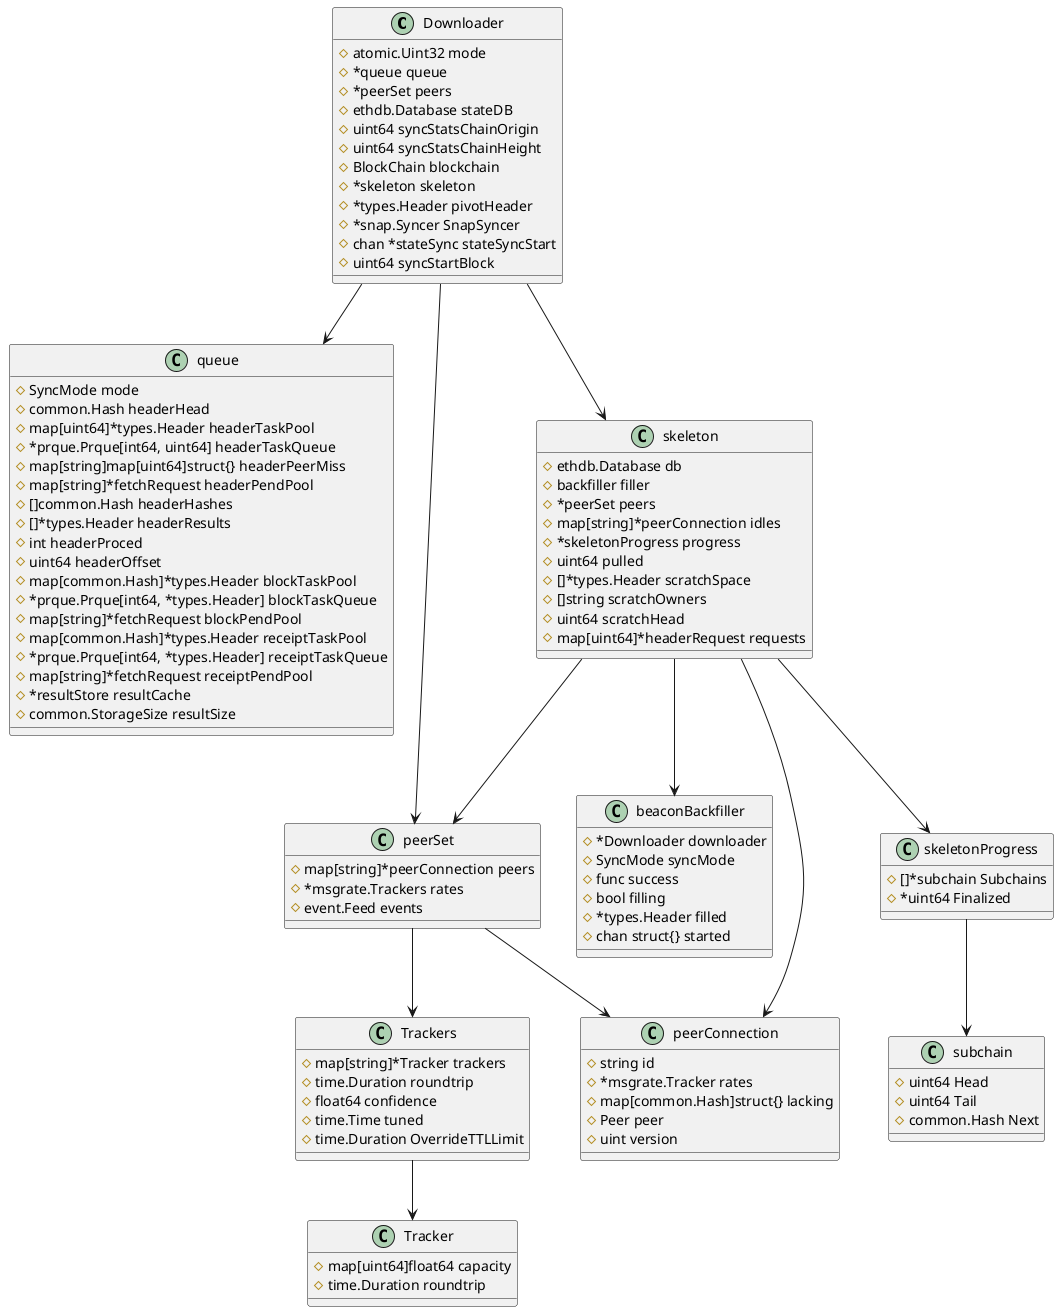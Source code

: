 @startuml
class Downloader {
    # atomic.Uint32 mode
    # *queue queue
    # *peerSet peers
    # ethdb.Database stateDB
    # uint64 syncStatsChainOrigin
    # uint64 syncStatsChainHeight
    # BlockChain blockchain
    # *skeleton skeleton
    # *types.Header pivotHeader
    # *snap.Syncer SnapSyncer
    # chan *stateSync stateSyncStart
    # uint64 syncStartBlock
}

Downloader --> queue
Downloader --> peerSet
Downloader --> skeleton


class queue {
    # SyncMode mode
    # common.Hash headerHead
    # map[uint64]*types.Header headerTaskPool
    # *prque.Prque[int64, uint64] headerTaskQueue
    # map[string]map[uint64]struct{} headerPeerMiss
    # map[string]*fetchRequest headerPendPool
    # []common.Hash headerHashes
    # []*types.Header headerResults
    # int headerProced
    # uint64 headerOffset
    # map[common.Hash]*types.Header blockTaskPool
    # *prque.Prque[int64, *types.Header] blockTaskQueue
    # map[string]*fetchRequest blockPendPool
    # map[common.Hash]*types.Header receiptTaskPool
    # *prque.Prque[int64, *types.Header] receiptTaskQueue
    # map[string]*fetchRequest receiptPendPool
    # *resultStore resultCache
    # common.StorageSize resultSize
}

class skeleton {
    # ethdb.Database db
    # backfiller filler
    # *peerSet peers
    # map[string]*peerConnection idles
    # *skeletonProgress progress
    # uint64 pulled
    # []*types.Header scratchSpace
    # []string scratchOwners
    # uint64 scratchHead
    # map[uint64]*headerRequest requests
}

class beaconBackfiller {
    # *Downloader downloader
    # SyncMode syncMode
    # func success
    # bool filling
    # *types.Header filled
    # chan struct{} started
}


skeleton --> peerConnection
skeleton --> beaconBackfiller

class peerSet {
    # map[string]*peerConnection peers
    # *msgrate.Trackers rates
    # event.Feed events
}

class peerConnection {
    # string id
    # *msgrate.Tracker rates
    # map[common.Hash]struct{} lacking
    # Peer peer
    # uint version
}

peerSet --> Trackers
peerSet --> peerConnection


class Trackers {
    # map[string]*Tracker trackers
    # time.Duration roundtrip
    # float64 confidence
    # time.Time tuned
    # time.Duration OverrideTTLLimit
}
class Tracker {
     # map[uint64]float64 capacity
     # time.Duration roundtrip
}

Trackers --> Tracker

skeleton --> skeletonProgress
skeleton --> peerSet

class skeletonProgress {
    # []*subchain Subchains
    # *uint64 Finalized
}
skeletonProgress --> subchain

class subchain {
    # uint64 Head
    # uint64 Tail
    # common.Hash Next
}



@enduml
